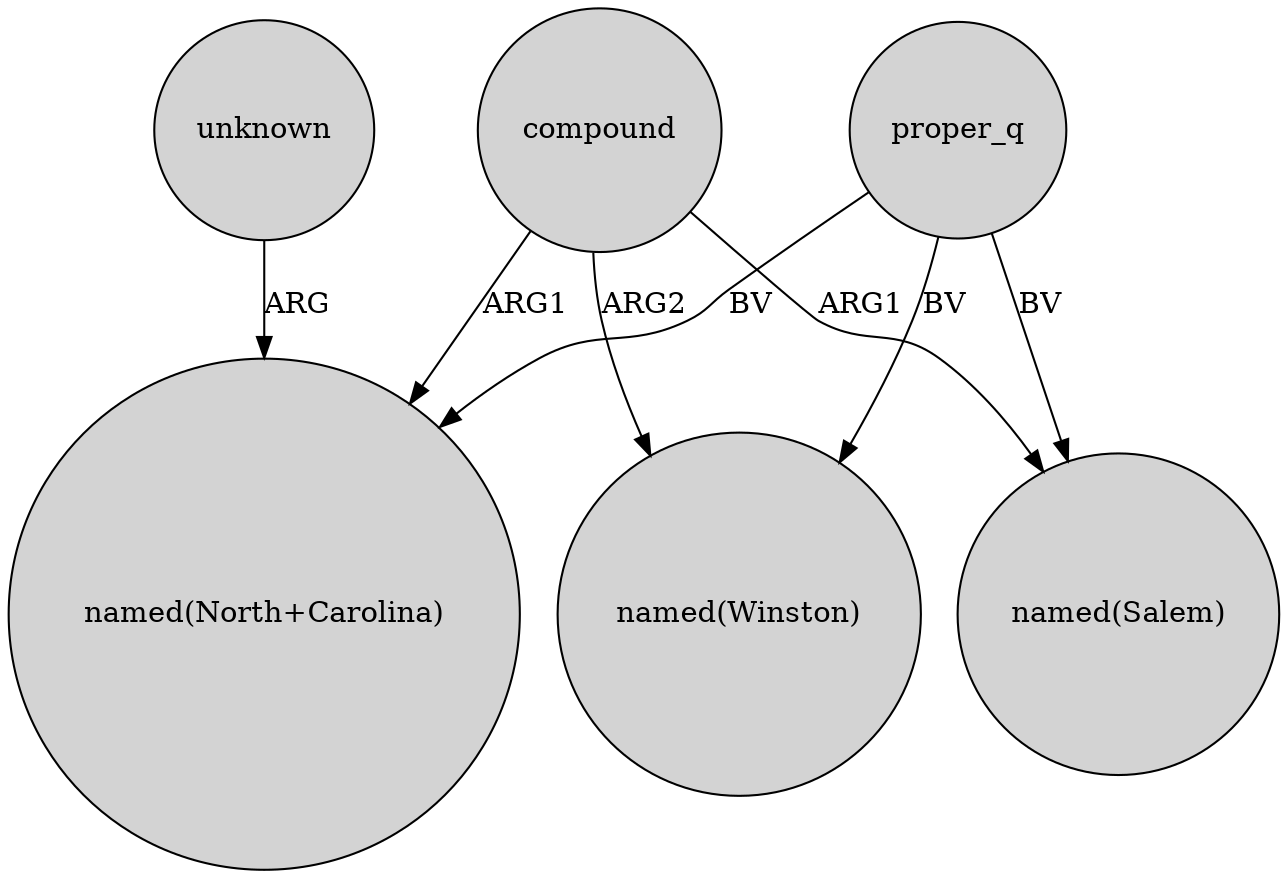 digraph {
	node [shape=circle style=filled]
	unknown -> "named(North+Carolina)" [label=ARG]
	proper_q -> "named(Winston)" [label=BV]
	compound -> "named(Salem)" [label=ARG1]
	proper_q -> "named(North+Carolina)" [label=BV]
	compound -> "named(Winston)" [label=ARG2]
	compound -> "named(North+Carolina)" [label=ARG1]
	proper_q -> "named(Salem)" [label=BV]
}
